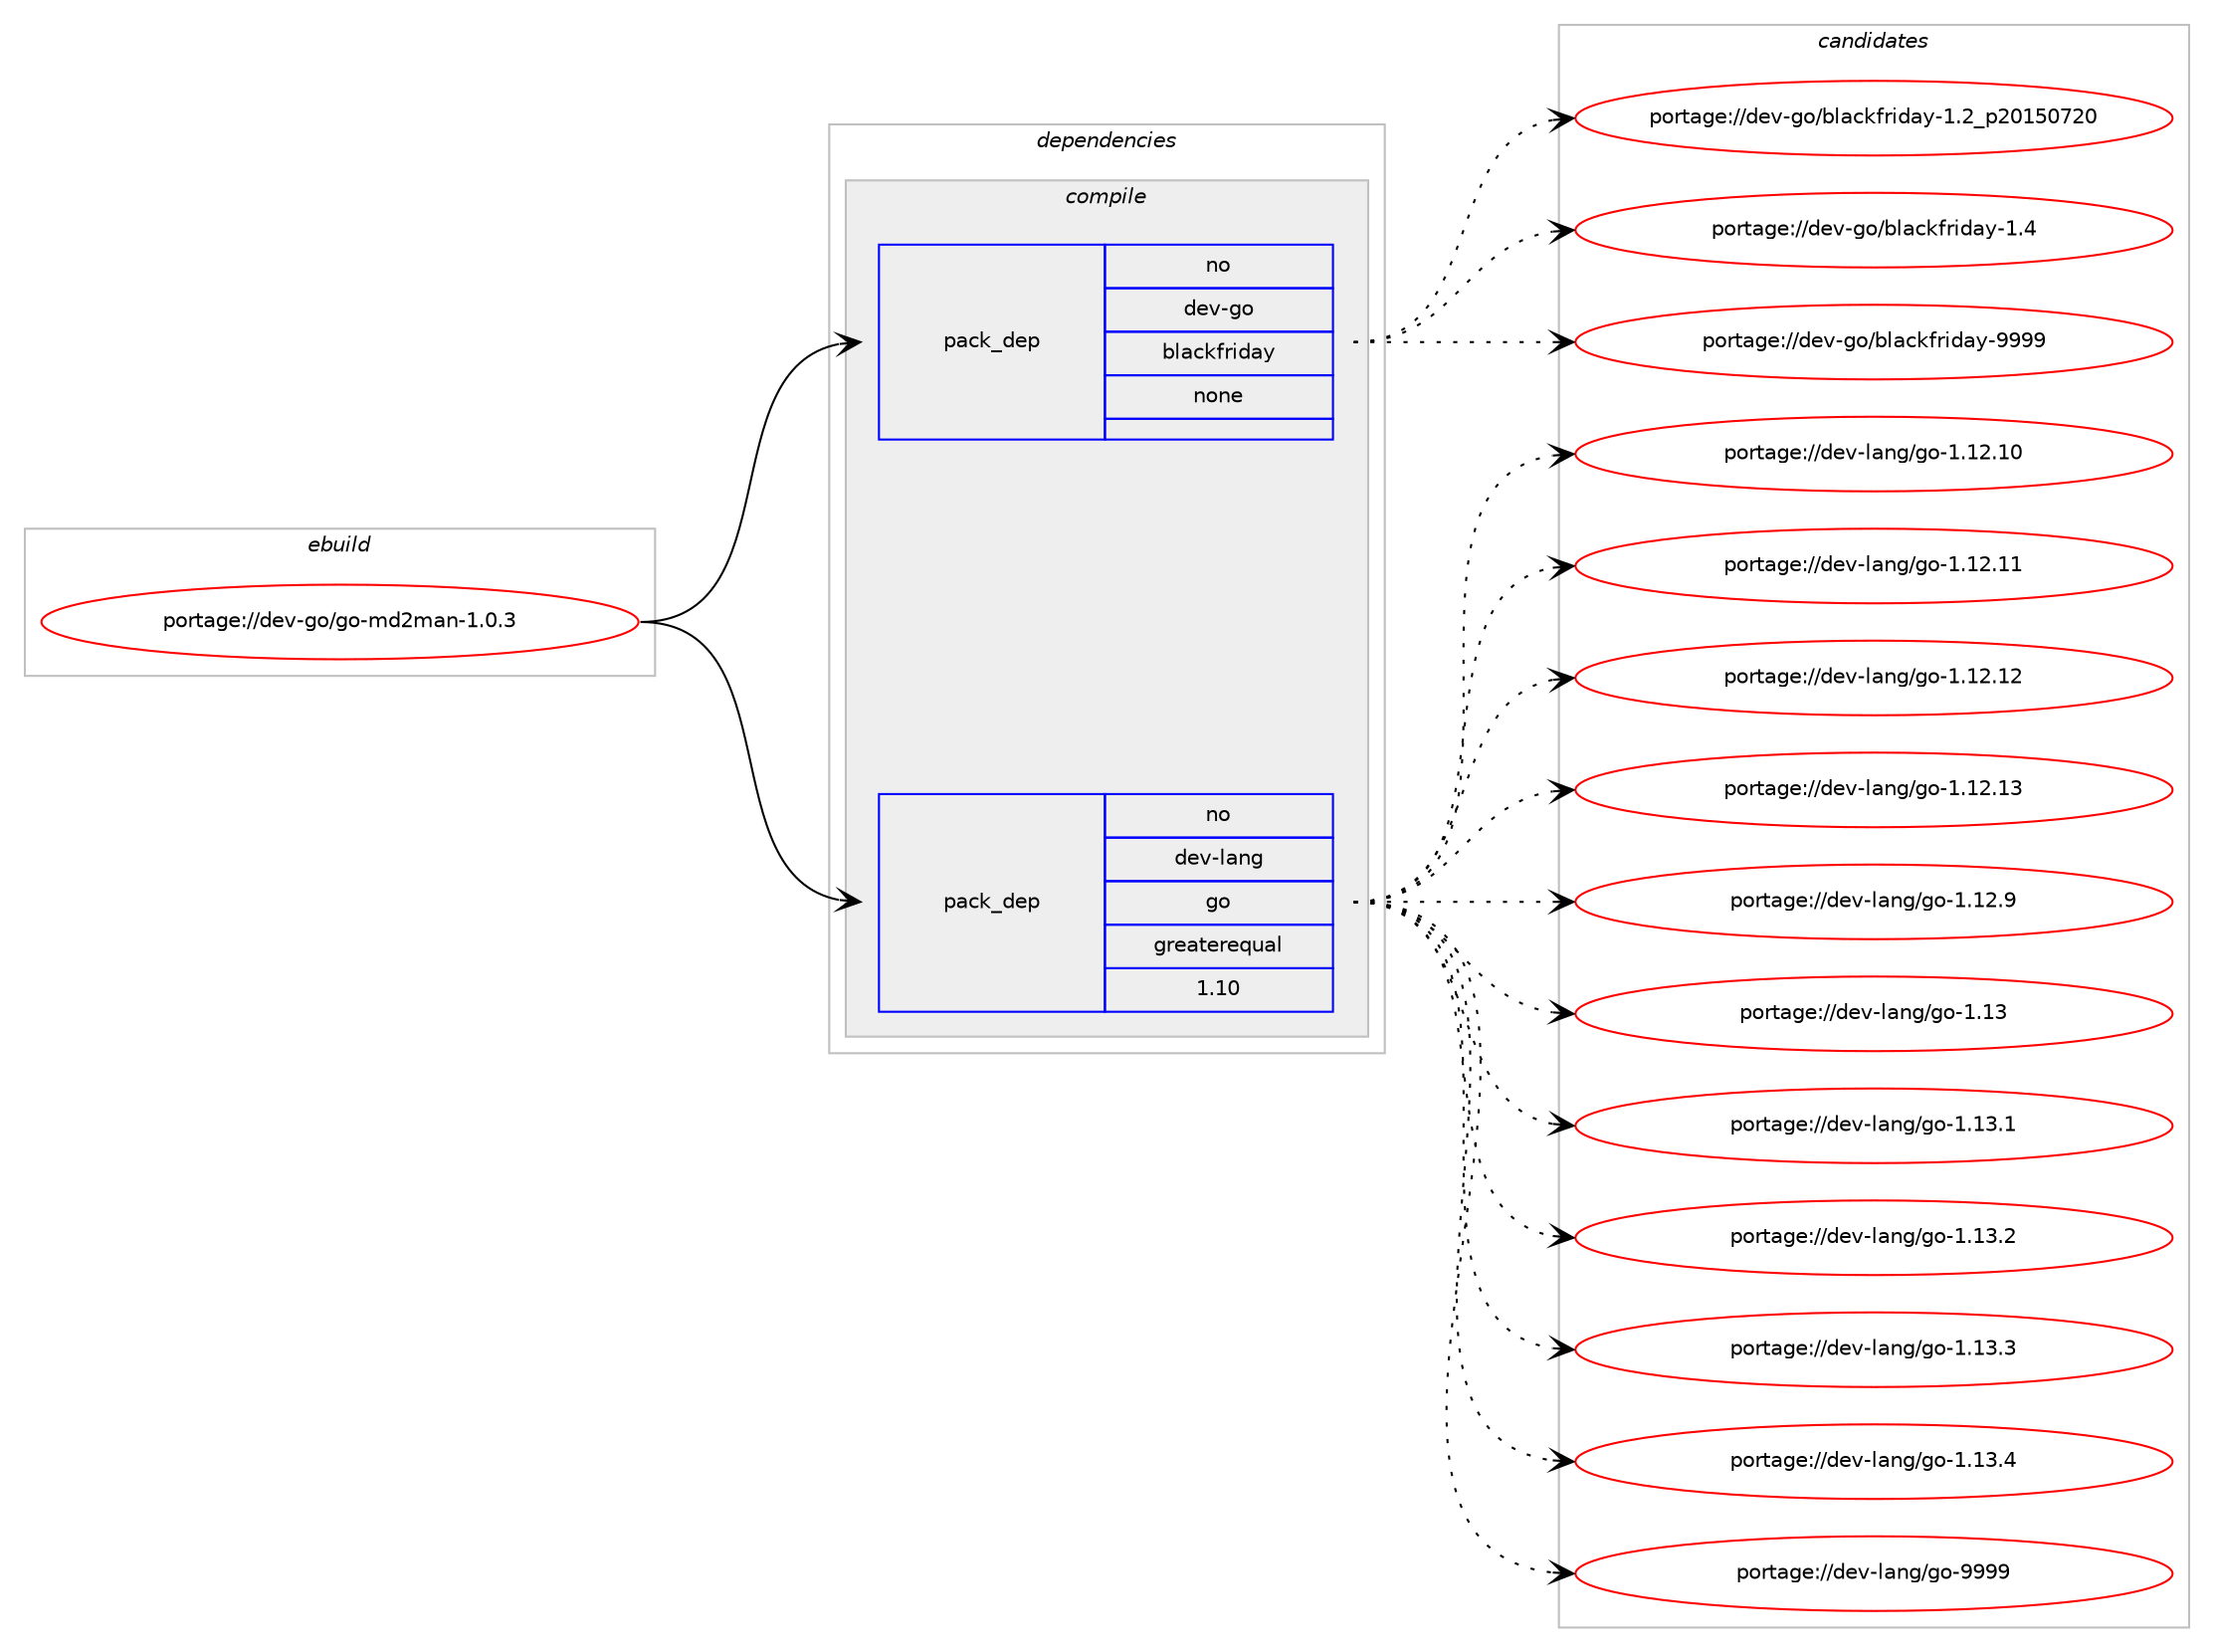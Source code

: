 digraph prolog {

# *************
# Graph options
# *************

newrank=true;
concentrate=true;
compound=true;
graph [rankdir=LR,fontname=Helvetica,fontsize=10,ranksep=1.5];#, ranksep=2.5, nodesep=0.2];
edge  [arrowhead=vee];
node  [fontname=Helvetica,fontsize=10];

# **********
# The ebuild
# **********

subgraph cluster_leftcol {
color=gray;
rank=same;
label=<<i>ebuild</i>>;
id [label="portage://dev-go/go-md2man-1.0.3", color=red, width=4, href="../dev-go/go-md2man-1.0.3.svg"];
}

# ****************
# The dependencies
# ****************

subgraph cluster_midcol {
color=gray;
label=<<i>dependencies</i>>;
subgraph cluster_compile {
fillcolor="#eeeeee";
style=filled;
label=<<i>compile</i>>;
subgraph pack45460 {
dependency60850 [label=<<TABLE BORDER="0" CELLBORDER="1" CELLSPACING="0" CELLPADDING="4" WIDTH="220"><TR><TD ROWSPAN="6" CELLPADDING="30">pack_dep</TD></TR><TR><TD WIDTH="110">no</TD></TR><TR><TD>dev-go</TD></TR><TR><TD>blackfriday</TD></TR><TR><TD>none</TD></TR><TR><TD></TD></TR></TABLE>>, shape=none, color=blue];
}
id:e -> dependency60850:w [weight=20,style="solid",arrowhead="vee"];
subgraph pack45461 {
dependency60851 [label=<<TABLE BORDER="0" CELLBORDER="1" CELLSPACING="0" CELLPADDING="4" WIDTH="220"><TR><TD ROWSPAN="6" CELLPADDING="30">pack_dep</TD></TR><TR><TD WIDTH="110">no</TD></TR><TR><TD>dev-lang</TD></TR><TR><TD>go</TD></TR><TR><TD>greaterequal</TD></TR><TR><TD>1.10</TD></TR></TABLE>>, shape=none, color=blue];
}
id:e -> dependency60851:w [weight=20,style="solid",arrowhead="vee"];
}
subgraph cluster_compileandrun {
fillcolor="#eeeeee";
style=filled;
label=<<i>compile and run</i>>;
}
subgraph cluster_run {
fillcolor="#eeeeee";
style=filled;
label=<<i>run</i>>;
}
}

# **************
# The candidates
# **************

subgraph cluster_choices {
rank=same;
color=gray;
label=<<i>candidates</i>>;

subgraph choice45460 {
color=black;
nodesep=1;
choiceportage10010111845103111479810897991071021141051009712145494650951125048495348555048 [label="portage://dev-go/blackfriday-1.2_p20150720", color=red, width=4,href="../dev-go/blackfriday-1.2_p20150720.svg"];
choiceportage10010111845103111479810897991071021141051009712145494652 [label="portage://dev-go/blackfriday-1.4", color=red, width=4,href="../dev-go/blackfriday-1.4.svg"];
choiceportage1001011184510311147981089799107102114105100971214557575757 [label="portage://dev-go/blackfriday-9999", color=red, width=4,href="../dev-go/blackfriday-9999.svg"];
dependency60850:e -> choiceportage10010111845103111479810897991071021141051009712145494650951125048495348555048:w [style=dotted,weight="100"];
dependency60850:e -> choiceportage10010111845103111479810897991071021141051009712145494652:w [style=dotted,weight="100"];
dependency60850:e -> choiceportage1001011184510311147981089799107102114105100971214557575757:w [style=dotted,weight="100"];
}
subgraph choice45461 {
color=black;
nodesep=1;
choiceportage1001011184510897110103471031114549464950464948 [label="portage://dev-lang/go-1.12.10", color=red, width=4,href="../dev-lang/go-1.12.10.svg"];
choiceportage1001011184510897110103471031114549464950464949 [label="portage://dev-lang/go-1.12.11", color=red, width=4,href="../dev-lang/go-1.12.11.svg"];
choiceportage1001011184510897110103471031114549464950464950 [label="portage://dev-lang/go-1.12.12", color=red, width=4,href="../dev-lang/go-1.12.12.svg"];
choiceportage1001011184510897110103471031114549464950464951 [label="portage://dev-lang/go-1.12.13", color=red, width=4,href="../dev-lang/go-1.12.13.svg"];
choiceportage10010111845108971101034710311145494649504657 [label="portage://dev-lang/go-1.12.9", color=red, width=4,href="../dev-lang/go-1.12.9.svg"];
choiceportage1001011184510897110103471031114549464951 [label="portage://dev-lang/go-1.13", color=red, width=4,href="../dev-lang/go-1.13.svg"];
choiceportage10010111845108971101034710311145494649514649 [label="portage://dev-lang/go-1.13.1", color=red, width=4,href="../dev-lang/go-1.13.1.svg"];
choiceportage10010111845108971101034710311145494649514650 [label="portage://dev-lang/go-1.13.2", color=red, width=4,href="../dev-lang/go-1.13.2.svg"];
choiceportage10010111845108971101034710311145494649514651 [label="portage://dev-lang/go-1.13.3", color=red, width=4,href="../dev-lang/go-1.13.3.svg"];
choiceportage10010111845108971101034710311145494649514652 [label="portage://dev-lang/go-1.13.4", color=red, width=4,href="../dev-lang/go-1.13.4.svg"];
choiceportage1001011184510897110103471031114557575757 [label="portage://dev-lang/go-9999", color=red, width=4,href="../dev-lang/go-9999.svg"];
dependency60851:e -> choiceportage1001011184510897110103471031114549464950464948:w [style=dotted,weight="100"];
dependency60851:e -> choiceportage1001011184510897110103471031114549464950464949:w [style=dotted,weight="100"];
dependency60851:e -> choiceportage1001011184510897110103471031114549464950464950:w [style=dotted,weight="100"];
dependency60851:e -> choiceportage1001011184510897110103471031114549464950464951:w [style=dotted,weight="100"];
dependency60851:e -> choiceportage10010111845108971101034710311145494649504657:w [style=dotted,weight="100"];
dependency60851:e -> choiceportage1001011184510897110103471031114549464951:w [style=dotted,weight="100"];
dependency60851:e -> choiceportage10010111845108971101034710311145494649514649:w [style=dotted,weight="100"];
dependency60851:e -> choiceportage10010111845108971101034710311145494649514650:w [style=dotted,weight="100"];
dependency60851:e -> choiceportage10010111845108971101034710311145494649514651:w [style=dotted,weight="100"];
dependency60851:e -> choiceportage10010111845108971101034710311145494649514652:w [style=dotted,weight="100"];
dependency60851:e -> choiceportage1001011184510897110103471031114557575757:w [style=dotted,weight="100"];
}
}

}
